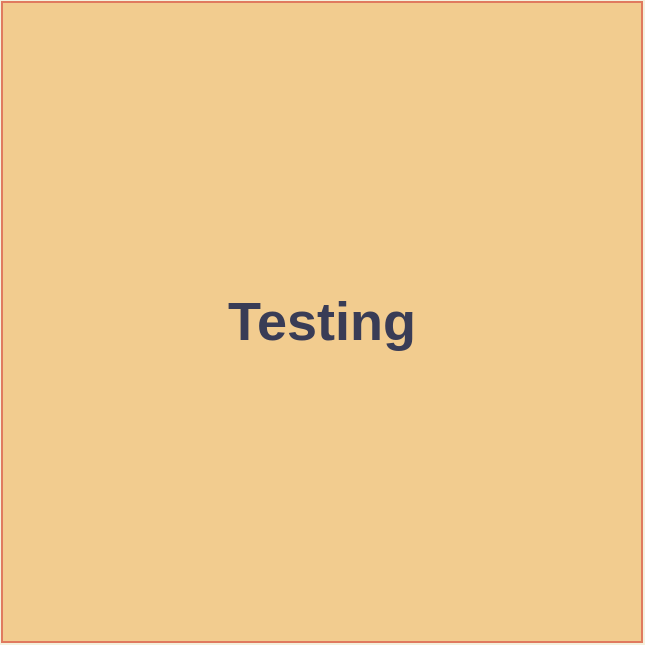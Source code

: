 <mxfile version="14.6.12" type="github">
  <diagram id="ErwekUG4uUHXQSbdCcVv" name="Page-1">
    <mxGraphModel dx="1614" dy="1177" grid="1" gridSize="10" guides="1" tooltips="1" connect="1" arrows="1" fold="1" page="0" pageScale="1" pageWidth="827" pageHeight="1169" background="#F4F1DE" math="0" shadow="0">
      <root>
        <mxCell id="0" />
        <mxCell id="1" parent="0" />
        <mxCell id="OA1YNYNkTkxr8tWori3P-1" value="Testing" style="whiteSpace=wrap;html=1;aspect=fixed;fillColor=#F2CC8F;strokeColor=#E07A5F;fontColor=#393C56;fontStyle=1;fontSize=27;" vertex="1" parent="1">
          <mxGeometry x="100" y="520" width="320" height="320" as="geometry" />
        </mxCell>
      </root>
    </mxGraphModel>
  </diagram>
</mxfile>
